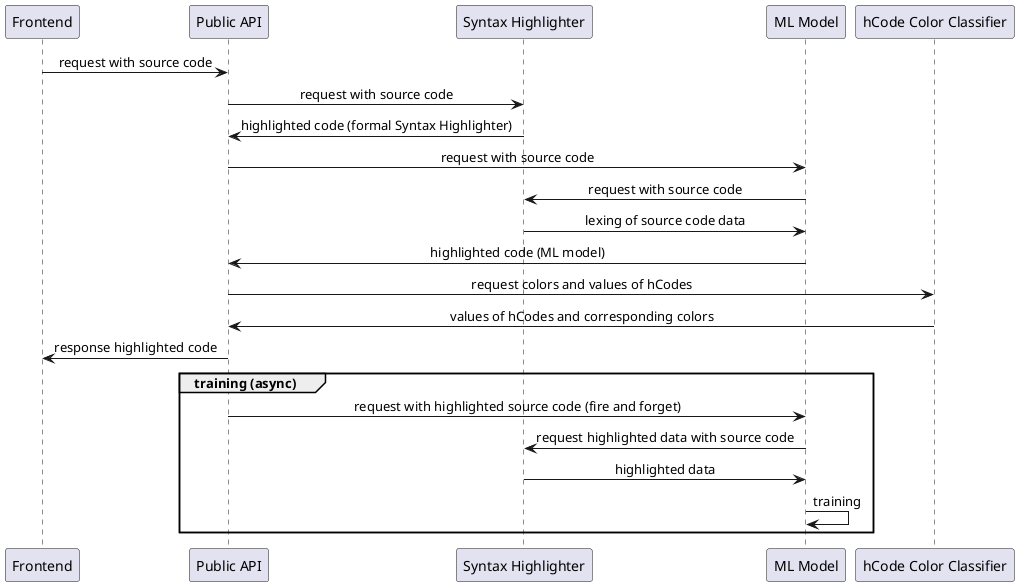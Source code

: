 @startuml

skinparam defaultFontName Helvetica Neue
skinparam defaultTextAlignment center

participant "Frontend" as front
participant "Public API" as PAPI
participant "Syntax Highlighter" as SH
participant "ML Model" as ML
participant "hCode Color Classifier" as CC

front -> PAPI: request with source code

PAPI -> SH: request with source code
PAPI <- SH: highlighted code (formal Syntax Highlighter)

PAPI -> ML: request with source code
SH <- ML: request with source code
SH -> ML: lexing of source code data
PAPI <- ML: highlighted code (ML model)

PAPI -> CC: request colors and values of hCodes
PAPI <- CC: values of hCodes and corresponding colors

front <- PAPI: response highlighted code

group training (async)
PAPI -> ML: request with highlighted source code (fire and forget)
SH <- ML: request highlighted data with source code
SH -> ML: highlighted data
ML -> ML: training
end

@enduml